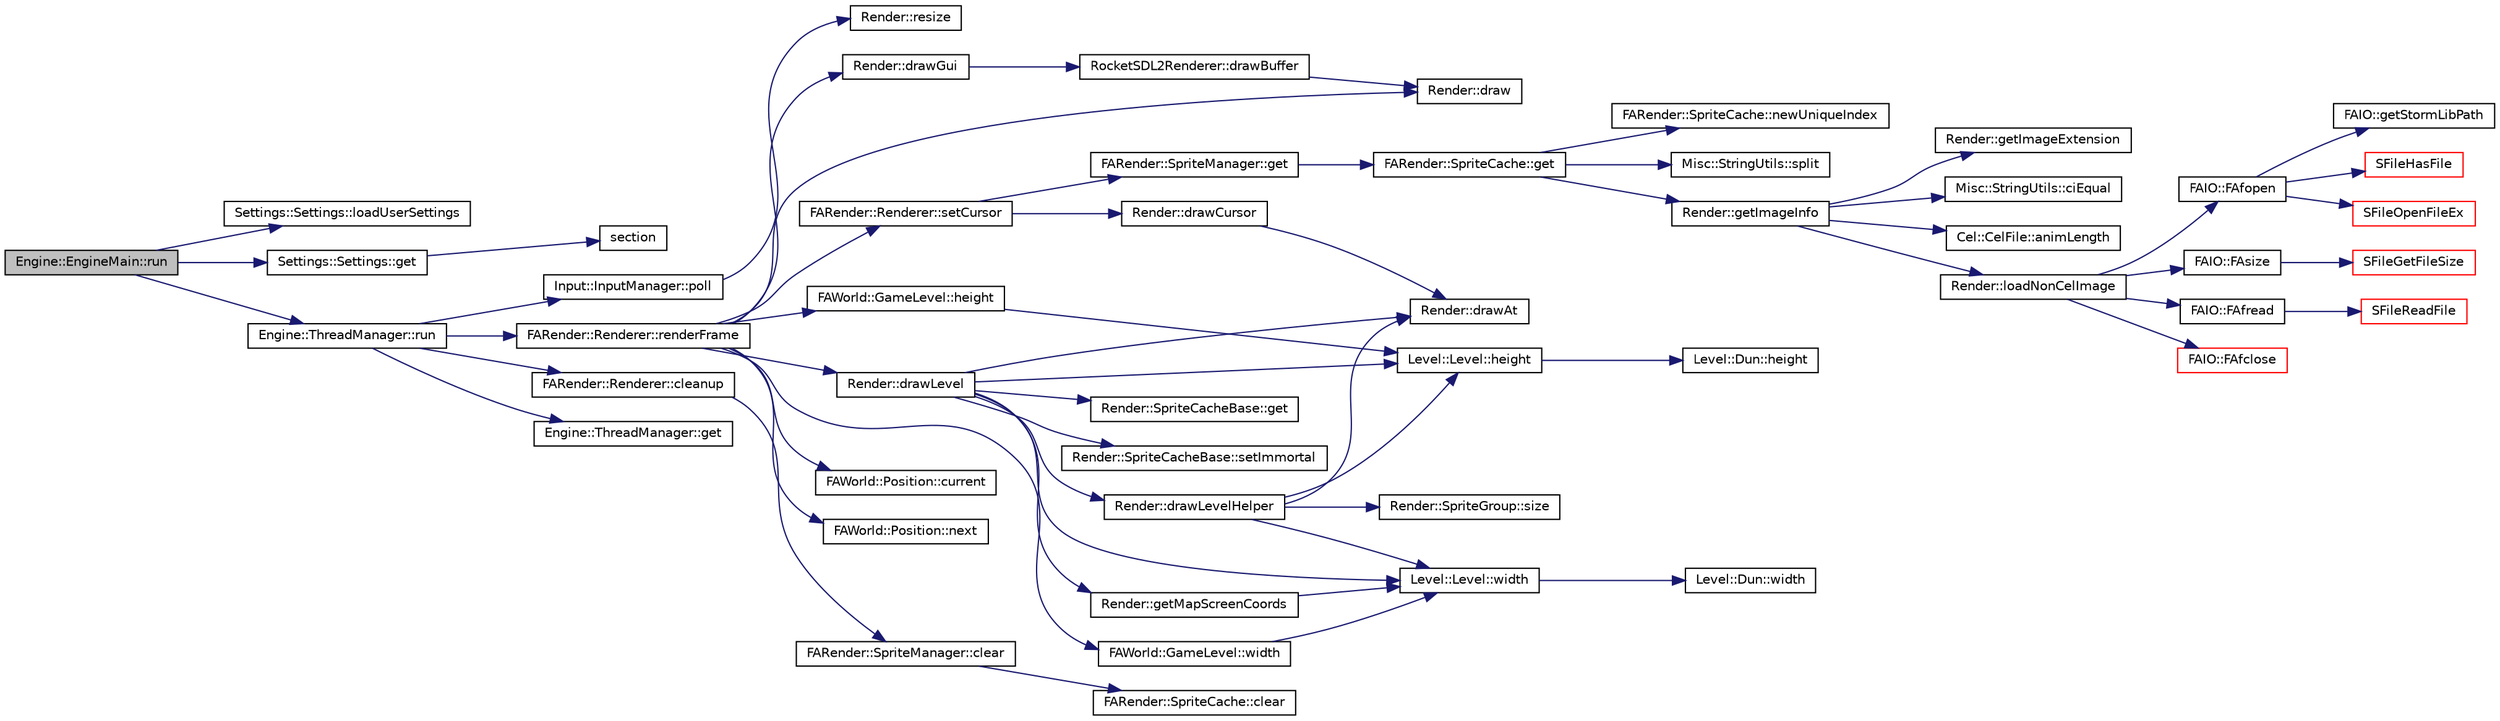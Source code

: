 digraph G
{
  edge [fontname="Helvetica",fontsize="10",labelfontname="Helvetica",labelfontsize="10"];
  node [fontname="Helvetica",fontsize="10",shape=record];
  rankdir="LR";
  Node1 [label="Engine::EngineMain::run",height=0.2,width=0.4,color="black", fillcolor="grey75", style="filled" fontcolor="black"];
  Node1 -> Node2 [color="midnightblue",fontsize="10",style="solid",fontname="Helvetica"];
  Node2 [label="Settings::Settings::loadUserSettings",height=0.2,width=0.4,color="black", fillcolor="white", style="filled",URL="$class_settings_1_1_settings.html#a99d0bf933efedfbb5ce4f8a0c1a7f022"];
  Node1 -> Node3 [color="midnightblue",fontsize="10",style="solid",fontname="Helvetica"];
  Node3 [label="Settings::Settings::get",height=0.2,width=0.4,color="black", fillcolor="white", style="filled",URL="$class_settings_1_1_settings.html#ab44b93c89996df05ac70e3f814148470"];
  Node3 -> Node4 [color="midnightblue",fontsize="10",style="solid",fontname="Helvetica"];
  Node4 [label="section",height=0.2,width=0.4,color="black", fillcolor="white", style="filled",URL="$readme_8md.html#a761c9db34323d25e19c1f4e803188d6b"];
  Node1 -> Node5 [color="midnightblue",fontsize="10",style="solid",fontname="Helvetica"];
  Node5 [label="Engine::ThreadManager::run",height=0.2,width=0.4,color="black", fillcolor="white", style="filled",URL="$class_engine_1_1_thread_manager.html#ab99a6ee7b73f2e9b24a824e811df5d88"];
  Node5 -> Node6 [color="midnightblue",fontsize="10",style="solid",fontname="Helvetica"];
  Node6 [label="Engine::ThreadManager::get",height=0.2,width=0.4,color="black", fillcolor="white", style="filled",URL="$class_engine_1_1_thread_manager.html#a27827da1557a748ed2bb248d50d7a1ca"];
  Node5 -> Node7 [color="midnightblue",fontsize="10",style="solid",fontname="Helvetica"];
  Node7 [label="Input::InputManager::poll",height=0.2,width=0.4,color="black", fillcolor="white", style="filled",URL="$class_input_1_1_input_manager.html#a8c487668bd5ec294cfcccb94337f43d7"];
  Node7 -> Node8 [color="midnightblue",fontsize="10",style="solid",fontname="Helvetica"];
  Node8 [label="Render::resize",height=0.2,width=0.4,color="black", fillcolor="white", style="filled",URL="$namespace_render.html#aec95c0d3bbbec74e588dfefc1e0a1d9f"];
  Node5 -> Node9 [color="midnightblue",fontsize="10",style="solid",fontname="Helvetica"];
  Node9 [label="FARender::Renderer::renderFrame",height=0.2,width=0.4,color="black", fillcolor="white", style="filled",URL="$class_f_a_render_1_1_renderer.html#ad6e983189d6cf6b7aaef89d54ed89396",tooltip="To be called only by Engine::ThreadManager."];
  Node9 -> Node10 [color="midnightblue",fontsize="10",style="solid",fontname="Helvetica"];
  Node10 [label="FAWorld::GameLevel::width",height=0.2,width=0.4,color="black", fillcolor="white", style="filled",URL="$class_f_a_world_1_1_game_level.html#af36b2f0b685b079cba343778904c5930"];
  Node10 -> Node11 [color="midnightblue",fontsize="10",style="solid",fontname="Helvetica"];
  Node11 [label="Level::Level::width",height=0.2,width=0.4,color="black", fillcolor="white", style="filled",URL="$class_level_1_1_level.html#a8a9ab47247600f305776f3d62b73a46a"];
  Node11 -> Node12 [color="midnightblue",fontsize="10",style="solid",fontname="Helvetica"];
  Node12 [label="Level::Dun::width",height=0.2,width=0.4,color="black", fillcolor="white", style="filled",URL="$class_level_1_1_dun.html#a484e94f5c0d423b9277ee500583c510d"];
  Node9 -> Node13 [color="midnightblue",fontsize="10",style="solid",fontname="Helvetica"];
  Node13 [label="FAWorld::GameLevel::height",height=0.2,width=0.4,color="black", fillcolor="white", style="filled",URL="$class_f_a_world_1_1_game_level.html#ad576185f819af1be6b83418031d0cc58"];
  Node13 -> Node14 [color="midnightblue",fontsize="10",style="solid",fontname="Helvetica"];
  Node14 [label="Level::Level::height",height=0.2,width=0.4,color="black", fillcolor="white", style="filled",URL="$class_level_1_1_level.html#a2192aa396aedd8d135e8e027ed8a826e"];
  Node14 -> Node15 [color="midnightblue",fontsize="10",style="solid",fontname="Helvetica"];
  Node15 [label="Level::Dun::height",height=0.2,width=0.4,color="black", fillcolor="white", style="filled",URL="$class_level_1_1_dun.html#a741579a7d91d77fa99026cc35c77ac59"];
  Node9 -> Node16 [color="midnightblue",fontsize="10",style="solid",fontname="Helvetica"];
  Node16 [label="FAWorld::Position::current",height=0.2,width=0.4,color="black", fillcolor="white", style="filled",URL="$class_f_a_world_1_1_position.html#ad3f6fbf7e42940edc332a296a4c27090",tooltip="where we are coming from"];
  Node9 -> Node17 [color="midnightblue",fontsize="10",style="solid",fontname="Helvetica"];
  Node17 [label="FAWorld::Position::next",height=0.2,width=0.4,color="black", fillcolor="white", style="filled",URL="$class_f_a_world_1_1_position.html#aaab58152fbd29cfde68a7317dad1f83d",tooltip="where we are going to"];
  Node9 -> Node18 [color="midnightblue",fontsize="10",style="solid",fontname="Helvetica"];
  Node18 [label="Render::drawLevel",height=0.2,width=0.4,color="black", fillcolor="white", style="filled",URL="$namespace_render.html#aa2625d5d45177718b16be35d3de01643"];
  Node18 -> Node19 [color="midnightblue",fontsize="10",style="solid",fontname="Helvetica"];
  Node19 [label="Render::getMapScreenCoords",height=0.2,width=0.4,color="black", fillcolor="white", style="filled",URL="$namespace_render.html#aa1e46d36c78f3a7f7f2715ebaa057bc9"];
  Node19 -> Node11 [color="midnightblue",fontsize="10",style="solid",fontname="Helvetica"];
  Node18 -> Node20 [color="midnightblue",fontsize="10",style="solid",fontname="Helvetica"];
  Node20 [label="Render::SpriteCacheBase::get",height=0.2,width=0.4,color="black", fillcolor="white", style="filled",URL="$class_render_1_1_sprite_cache_base.html#ac4423720734020abfa127474bec66924"];
  Node18 -> Node11 [color="midnightblue",fontsize="10",style="solid",fontname="Helvetica"];
  Node18 -> Node14 [color="midnightblue",fontsize="10",style="solid",fontname="Helvetica"];
  Node18 -> Node21 [color="midnightblue",fontsize="10",style="solid",fontname="Helvetica"];
  Node21 [label="Render::drawLevelHelper",height=0.2,width=0.4,color="black", fillcolor="white", style="filled",URL="$namespace_render.html#abfbdc758f189d3035f48e856d7083693"];
  Node21 -> Node11 [color="midnightblue",fontsize="10",style="solid",fontname="Helvetica"];
  Node21 -> Node14 [color="midnightblue",fontsize="10",style="solid",fontname="Helvetica"];
  Node21 -> Node22 [color="midnightblue",fontsize="10",style="solid",fontname="Helvetica"];
  Node22 [label="Render::SpriteGroup::size",height=0.2,width=0.4,color="black", fillcolor="white", style="filled",URL="$class_render_1_1_sprite_group.html#a6509b30910ff7482b45d96f459938aa2"];
  Node21 -> Node23 [color="midnightblue",fontsize="10",style="solid",fontname="Helvetica"];
  Node23 [label="Render::drawAt",height=0.2,width=0.4,color="black", fillcolor="white", style="filled",URL="$namespace_render.html#a725f4e1357ec4979c7ed97f447c7d5a6"];
  Node18 -> Node24 [color="midnightblue",fontsize="10",style="solid",fontname="Helvetica"];
  Node24 [label="Render::SpriteCacheBase::setImmortal",height=0.2,width=0.4,color="black", fillcolor="white", style="filled",URL="$class_render_1_1_sprite_cache_base.html#af0a06d2069abeca46b501c6414319e68"];
  Node18 -> Node23 [color="midnightblue",fontsize="10",style="solid",fontname="Helvetica"];
  Node9 -> Node25 [color="midnightblue",fontsize="10",style="solid",fontname="Helvetica"];
  Node25 [label="Render::drawGui",height=0.2,width=0.4,color="black", fillcolor="white", style="filled",URL="$namespace_render.html#ab202bc8717cdb0033125cb9446fd2db2"];
  Node25 -> Node26 [color="midnightblue",fontsize="10",style="solid",fontname="Helvetica"];
  Node26 [label="RocketSDL2Renderer::drawBuffer",height=0.2,width=0.4,color="black", fillcolor="white", style="filled",URL="$class_rocket_s_d_l2_renderer.html#a4d590e7958e63257934ec4a23c33750f"];
  Node26 -> Node27 [color="midnightblue",fontsize="10",style="solid",fontname="Helvetica"];
  Node27 [label="Render::draw",height=0.2,width=0.4,color="black", fillcolor="white", style="filled",URL="$namespace_render.html#a7087bcd1e1950ec6ef28ff4897018fd9"];
  Node9 -> Node28 [color="midnightblue",fontsize="10",style="solid",fontname="Helvetica"];
  Node28 [label="FARender::Renderer::setCursor",height=0.2,width=0.4,color="black", fillcolor="white", style="filled",URL="$class_f_a_render_1_1_renderer.html#aa73fae0f49236c7a83fa6b01a9e5e8d4"];
  Node28 -> Node29 [color="midnightblue",fontsize="10",style="solid",fontname="Helvetica"];
  Node29 [label="FARender::SpriteManager::get",height=0.2,width=0.4,color="black", fillcolor="white", style="filled",URL="$class_f_a_render_1_1_sprite_manager.html#aea2af871429cd9ac16e419e17ec03da5",tooltip="To be called from the game thread."];
  Node29 -> Node30 [color="midnightblue",fontsize="10",style="solid",fontname="Helvetica"];
  Node30 [label="FARender::SpriteCache::get",height=0.2,width=0.4,color="black", fillcolor="white", style="filled",URL="$class_f_a_render_1_1_sprite_cache.html#ad480d3c6ae72f0a19439e542bea9356c",tooltip="To be called from the game thread."];
  Node30 -> Node31 [color="midnightblue",fontsize="10",style="solid",fontname="Helvetica"];
  Node31 [label="FARender::SpriteCache::newUniqueIndex",height=0.2,width=0.4,color="black", fillcolor="white", style="filled",URL="$class_f_a_render_1_1_sprite_cache.html#aa29b27a49149aac3fb83560d8d05867f",tooltip="Can be called from any thread."];
  Node30 -> Node32 [color="midnightblue",fontsize="10",style="solid",fontname="Helvetica"];
  Node32 [label="Misc::StringUtils::split",height=0.2,width=0.4,color="black", fillcolor="white", style="filled",URL="$class_misc_1_1_string_utils.html#ad4f3a03d1fd36d62265a3272da3e2a58"];
  Node30 -> Node33 [color="midnightblue",fontsize="10",style="solid",fontname="Helvetica"];
  Node33 [label="Render::getImageInfo",height=0.2,width=0.4,color="black", fillcolor="white", style="filled",URL="$namespace_render.html#a04af26977f421431f3a4569af1b877f4"];
  Node33 -> Node34 [color="midnightblue",fontsize="10",style="solid",fontname="Helvetica"];
  Node34 [label="Render::getImageExtension",height=0.2,width=0.4,color="black", fillcolor="white", style="filled",URL="$namespace_render.html#a8b66dddb0313a61f2211531c6bfd433e"];
  Node33 -> Node35 [color="midnightblue",fontsize="10",style="solid",fontname="Helvetica"];
  Node35 [label="Misc::StringUtils::ciEqual",height=0.2,width=0.4,color="black", fillcolor="white", style="filled",URL="$class_misc_1_1_string_utils.html#a0f8cb0ac134191ba8417f74ab7dc4de6"];
  Node33 -> Node36 [color="midnightblue",fontsize="10",style="solid",fontname="Helvetica"];
  Node36 [label="Cel::CelFile::animLength",height=0.2,width=0.4,color="black", fillcolor="white", style="filled",URL="$class_cel_1_1_cel_file.html#a3250aab7b67716ab35d84c4d4f1e76d8",tooltip="if normal cel file, returns same as numFrames(), for an archive, the number of frames in each subcel..."];
  Node33 -> Node37 [color="midnightblue",fontsize="10",style="solid",fontname="Helvetica"];
  Node37 [label="Render::loadNonCelImage",height=0.2,width=0.4,color="black", fillcolor="white", style="filled",URL="$namespace_render.html#ac19fcc278cfef53ca0b941ff040fb5d3"];
  Node37 -> Node38 [color="midnightblue",fontsize="10",style="solid",fontname="Helvetica"];
  Node38 [label="FAIO::FAfopen",height=0.2,width=0.4,color="black", fillcolor="white", style="filled",URL="$namespace_f_a_i_o.html#a19fa8e6274a04bdeb5c54d1552e6248e"];
  Node38 -> Node39 [color="midnightblue",fontsize="10",style="solid",fontname="Helvetica"];
  Node39 [label="FAIO::getStormLibPath",height=0.2,width=0.4,color="black", fillcolor="white", style="filled",URL="$namespace_f_a_i_o.html#a96e8681bec0c217e0af771edd596d551"];
  Node38 -> Node40 [color="midnightblue",fontsize="10",style="solid",fontname="Helvetica"];
  Node40 [label="SFileHasFile",height=0.2,width=0.4,color="red", fillcolor="white", style="filled",URL="$_s_file_open_file_ex_8cpp.html#a7fb756b76326ffec7dbe07e4167490c0"];
  Node38 -> Node41 [color="midnightblue",fontsize="10",style="solid",fontname="Helvetica"];
  Node41 [label="SFileOpenFileEx",height=0.2,width=0.4,color="red", fillcolor="white", style="filled",URL="$_s_file_open_file_ex_8cpp.html#af9090bd528ef09a1c58bdb3931be5ec3"];
  Node37 -> Node42 [color="midnightblue",fontsize="10",style="solid",fontname="Helvetica"];
  Node42 [label="FAIO::FAsize",height=0.2,width=0.4,color="black", fillcolor="white", style="filled",URL="$namespace_f_a_i_o.html#a9d547e56596e31ea2319e851e0010d90"];
  Node42 -> Node43 [color="midnightblue",fontsize="10",style="solid",fontname="Helvetica"];
  Node43 [label="SFileGetFileSize",height=0.2,width=0.4,color="red", fillcolor="white", style="filled",URL="$_s_file_read_file_8cpp.html#a1d30c5a49fb9c1c1669884646282e4d3"];
  Node37 -> Node44 [color="midnightblue",fontsize="10",style="solid",fontname="Helvetica"];
  Node44 [label="FAIO::FAfread",height=0.2,width=0.4,color="black", fillcolor="white", style="filled",URL="$namespace_f_a_i_o.html#a68409e8d223eec973ba9abdce4e0c6d0"];
  Node44 -> Node45 [color="midnightblue",fontsize="10",style="solid",fontname="Helvetica"];
  Node45 [label="SFileReadFile",height=0.2,width=0.4,color="red", fillcolor="white", style="filled",URL="$_s_file_read_file_8cpp.html#a3c81a68cbecef70ab57c9d3145ef8b7d"];
  Node37 -> Node46 [color="midnightblue",fontsize="10",style="solid",fontname="Helvetica"];
  Node46 [label="FAIO::FAfclose",height=0.2,width=0.4,color="red", fillcolor="white", style="filled",URL="$namespace_f_a_i_o.html#aa25595114f47db59a9c880caf2c83022"];
  Node28 -> Node47 [color="midnightblue",fontsize="10",style="solid",fontname="Helvetica"];
  Node47 [label="Render::drawCursor",height=0.2,width=0.4,color="black", fillcolor="white", style="filled",URL="$namespace_render.html#ae8490bd4dd892c99b383fe597d8c51e6"];
  Node47 -> Node23 [color="midnightblue",fontsize="10",style="solid",fontname="Helvetica"];
  Node9 -> Node27 [color="midnightblue",fontsize="10",style="solid",fontname="Helvetica"];
  Node5 -> Node48 [color="midnightblue",fontsize="10",style="solid",fontname="Helvetica"];
  Node48 [label="FARender::Renderer::cleanup",height=0.2,width=0.4,color="black", fillcolor="white", style="filled",URL="$class_f_a_render_1_1_renderer.html#a7c3143aefd6b3454e511ed572dad79c9",tooltip="To be called only by Engine::ThreadManager."];
  Node48 -> Node49 [color="midnightblue",fontsize="10",style="solid",fontname="Helvetica"];
  Node49 [label="FARender::SpriteManager::clear",height=0.2,width=0.4,color="black", fillcolor="white", style="filled",URL="$class_f_a_render_1_1_sprite_manager.html#a3654837a02b4e588ea5a5f486dac3203",tooltip="To be called from the render thread."];
  Node49 -> Node50 [color="midnightblue",fontsize="10",style="solid",fontname="Helvetica"];
  Node50 [label="FARender::SpriteCache::clear",height=0.2,width=0.4,color="black", fillcolor="white", style="filled",URL="$class_f_a_render_1_1_sprite_cache.html#aa02c7cd887f96554f6f2e62f2588d1fa"];
}
